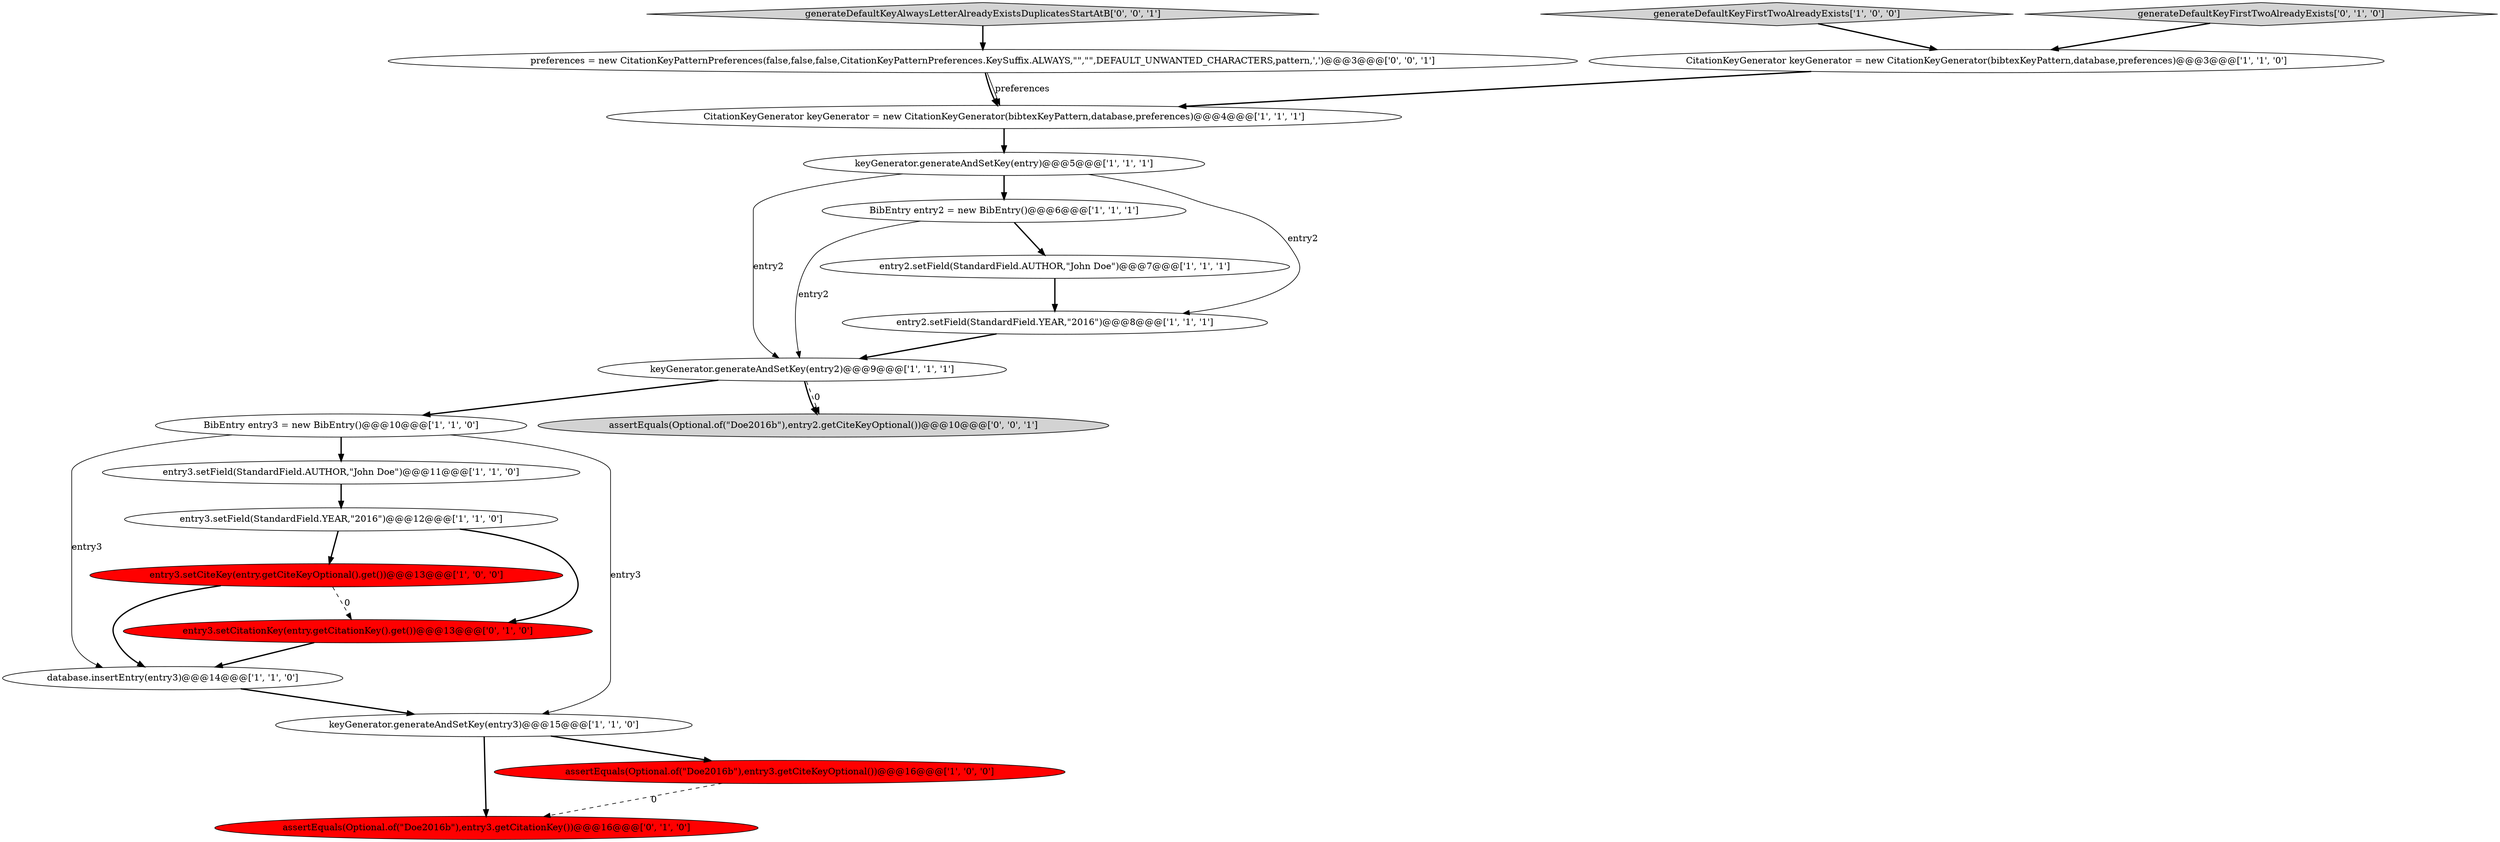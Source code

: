 digraph {
3 [style = filled, label = "database.insertEntry(entry3)@@@14@@@['1', '1', '0']", fillcolor = white, shape = ellipse image = "AAA0AAABBB1BBB"];
9 [style = filled, label = "BibEntry entry3 = new BibEntry()@@@10@@@['1', '1', '0']", fillcolor = white, shape = ellipse image = "AAA0AAABBB1BBB"];
18 [style = filled, label = "preferences = new CitationKeyPatternPreferences(false,false,false,CitationKeyPatternPreferences.KeySuffix.ALWAYS,\"\",\"\",DEFAULT_UNWANTED_CHARACTERS,pattern,',')@@@3@@@['0', '0', '1']", fillcolor = white, shape = ellipse image = "AAA0AAABBB3BBB"];
1 [style = filled, label = "CitationKeyGenerator keyGenerator = new CitationKeyGenerator(bibtexKeyPattern,database,preferences)@@@3@@@['1', '1', '0']", fillcolor = white, shape = ellipse image = "AAA0AAABBB1BBB"];
13 [style = filled, label = "entry3.setField(StandardField.AUTHOR,\"John Doe\")@@@11@@@['1', '1', '0']", fillcolor = white, shape = ellipse image = "AAA0AAABBB1BBB"];
20 [style = filled, label = "generateDefaultKeyAlwaysLetterAlreadyExistsDuplicatesStartAtB['0', '0', '1']", fillcolor = lightgray, shape = diamond image = "AAA0AAABBB3BBB"];
4 [style = filled, label = "keyGenerator.generateAndSetKey(entry2)@@@9@@@['1', '1', '1']", fillcolor = white, shape = ellipse image = "AAA0AAABBB1BBB"];
14 [style = filled, label = "generateDefaultKeyFirstTwoAlreadyExists['1', '0', '0']", fillcolor = lightgray, shape = diamond image = "AAA0AAABBB1BBB"];
12 [style = filled, label = "BibEntry entry2 = new BibEntry()@@@6@@@['1', '1', '1']", fillcolor = white, shape = ellipse image = "AAA0AAABBB1BBB"];
16 [style = filled, label = "assertEquals(Optional.of(\"Doe2016b\"),entry3.getCitationKey())@@@16@@@['0', '1', '0']", fillcolor = red, shape = ellipse image = "AAA1AAABBB2BBB"];
2 [style = filled, label = "entry3.setCiteKey(entry.getCiteKeyOptional().get())@@@13@@@['1', '0', '0']", fillcolor = red, shape = ellipse image = "AAA1AAABBB1BBB"];
19 [style = filled, label = "assertEquals(Optional.of(\"Doe2016b\"),entry2.getCiteKeyOptional())@@@10@@@['0', '0', '1']", fillcolor = lightgray, shape = ellipse image = "AAA0AAABBB3BBB"];
6 [style = filled, label = "CitationKeyGenerator keyGenerator = new CitationKeyGenerator(bibtexKeyPattern,database,preferences)@@@4@@@['1', '1', '1']", fillcolor = white, shape = ellipse image = "AAA0AAABBB1BBB"];
10 [style = filled, label = "keyGenerator.generateAndSetKey(entry)@@@5@@@['1', '1', '1']", fillcolor = white, shape = ellipse image = "AAA0AAABBB1BBB"];
7 [style = filled, label = "entry3.setField(StandardField.YEAR,\"2016\")@@@12@@@['1', '1', '0']", fillcolor = white, shape = ellipse image = "AAA0AAABBB1BBB"];
5 [style = filled, label = "entry2.setField(StandardField.YEAR,\"2016\")@@@8@@@['1', '1', '1']", fillcolor = white, shape = ellipse image = "AAA0AAABBB1BBB"];
11 [style = filled, label = "assertEquals(Optional.of(\"Doe2016b\"),entry3.getCiteKeyOptional())@@@16@@@['1', '0', '0']", fillcolor = red, shape = ellipse image = "AAA1AAABBB1BBB"];
17 [style = filled, label = "generateDefaultKeyFirstTwoAlreadyExists['0', '1', '0']", fillcolor = lightgray, shape = diamond image = "AAA0AAABBB2BBB"];
15 [style = filled, label = "entry3.setCitationKey(entry.getCitationKey().get())@@@13@@@['0', '1', '0']", fillcolor = red, shape = ellipse image = "AAA1AAABBB2BBB"];
8 [style = filled, label = "entry2.setField(StandardField.AUTHOR,\"John Doe\")@@@7@@@['1', '1', '1']", fillcolor = white, shape = ellipse image = "AAA0AAABBB1BBB"];
0 [style = filled, label = "keyGenerator.generateAndSetKey(entry3)@@@15@@@['1', '1', '0']", fillcolor = white, shape = ellipse image = "AAA0AAABBB1BBB"];
4->9 [style = bold, label=""];
9->3 [style = solid, label="entry3"];
0->16 [style = bold, label=""];
10->4 [style = solid, label="entry2"];
17->1 [style = bold, label=""];
11->16 [style = dashed, label="0"];
2->3 [style = bold, label=""];
4->19 [style = bold, label=""];
12->4 [style = solid, label="entry2"];
0->11 [style = bold, label=""];
15->3 [style = bold, label=""];
3->0 [style = bold, label=""];
14->1 [style = bold, label=""];
2->15 [style = dashed, label="0"];
20->18 [style = bold, label=""];
1->6 [style = bold, label=""];
8->5 [style = bold, label=""];
10->5 [style = solid, label="entry2"];
18->6 [style = bold, label=""];
10->12 [style = bold, label=""];
12->8 [style = bold, label=""];
13->7 [style = bold, label=""];
7->2 [style = bold, label=""];
6->10 [style = bold, label=""];
5->4 [style = bold, label=""];
7->15 [style = bold, label=""];
4->19 [style = dashed, label="0"];
9->0 [style = solid, label="entry3"];
18->6 [style = solid, label="preferences"];
9->13 [style = bold, label=""];
}
